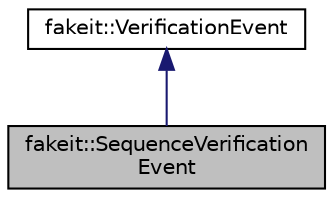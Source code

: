 digraph "fakeit::SequenceVerificationEvent"
{
  edge [fontname="Helvetica",fontsize="10",labelfontname="Helvetica",labelfontsize="10"];
  node [fontname="Helvetica",fontsize="10",shape=record];
  Node1 [label="fakeit::SequenceVerification\lEvent",height=0.2,width=0.4,color="black", fillcolor="grey75", style="filled" fontcolor="black"];
  Node2 -> Node1 [dir="back",color="midnightblue",fontsize="10",style="solid",fontname="Helvetica"];
  Node2 [label="fakeit::VerificationEvent",height=0.2,width=0.4,color="black", fillcolor="white", style="filled",URL="$de/d80/structfakeit_1_1VerificationEvent.html"];
}
